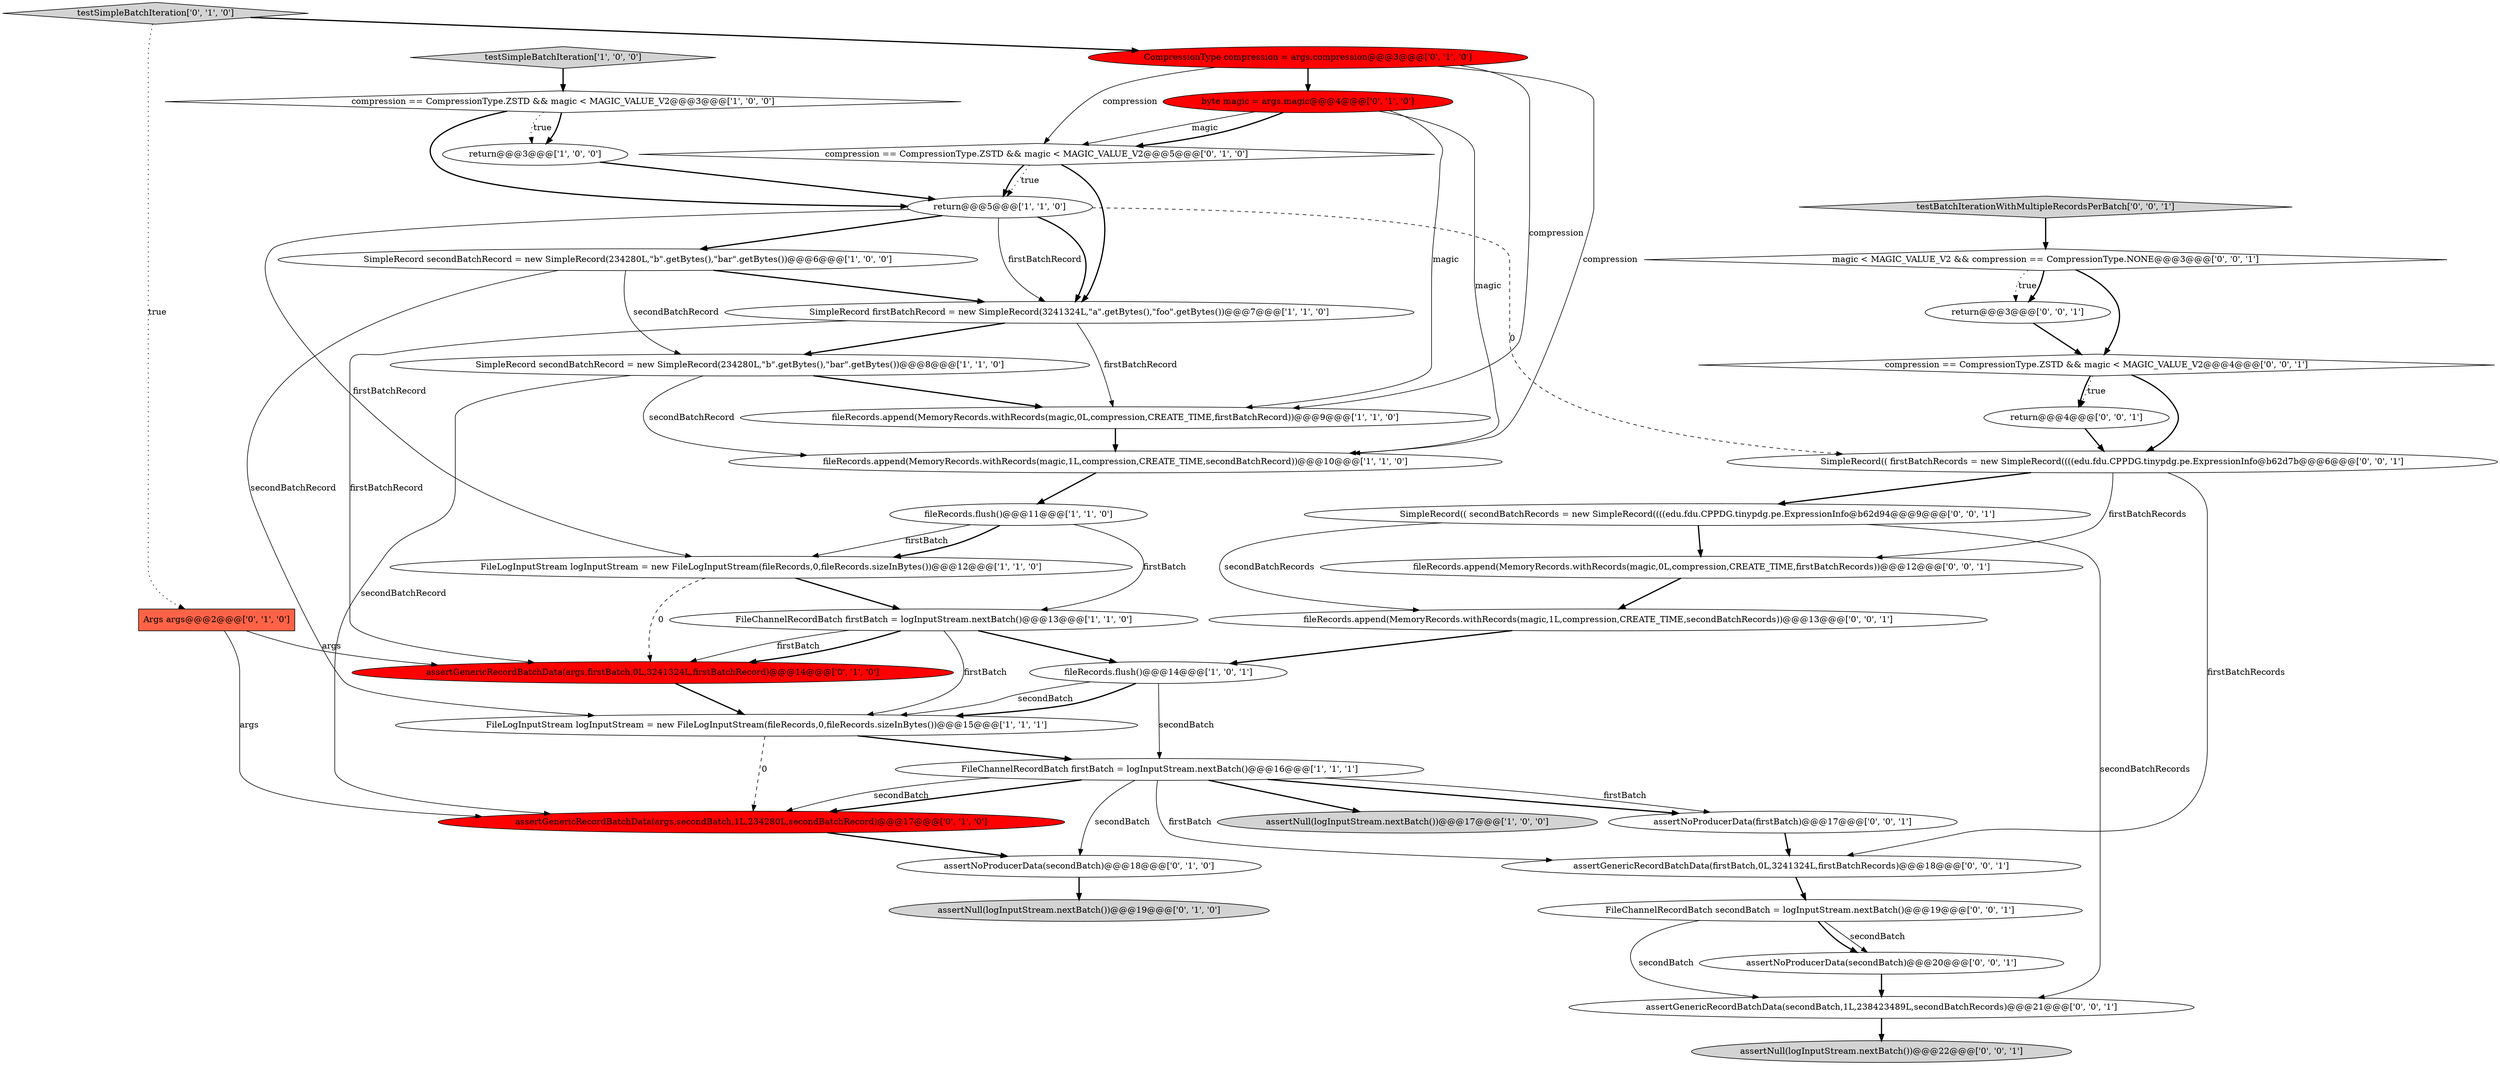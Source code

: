 digraph {
9 [style = filled, label = "SimpleRecord secondBatchRecord = new SimpleRecord(234280L,\"b\".getBytes(),\"bar\".getBytes())@@@6@@@['1', '0', '0']", fillcolor = white, shape = ellipse image = "AAA0AAABBB1BBB"];
21 [style = filled, label = "assertNull(logInputStream.nextBatch())@@@19@@@['0', '1', '0']", fillcolor = lightgray, shape = ellipse image = "AAA0AAABBB2BBB"];
6 [style = filled, label = "FileChannelRecordBatch firstBatch = logInputStream.nextBatch()@@@13@@@['1', '1', '0']", fillcolor = white, shape = ellipse image = "AAA0AAABBB1BBB"];
38 [style = filled, label = "assertGenericRecordBatchData(firstBatch,0L,3241324L,firstBatchRecords)@@@18@@@['0', '0', '1']", fillcolor = white, shape = ellipse image = "AAA0AAABBB3BBB"];
31 [style = filled, label = "return@@@4@@@['0', '0', '1']", fillcolor = white, shape = ellipse image = "AAA0AAABBB3BBB"];
4 [style = filled, label = "testSimpleBatchIteration['1', '0', '0']", fillcolor = lightgray, shape = diamond image = "AAA0AAABBB1BBB"];
29 [style = filled, label = "assertGenericRecordBatchData(secondBatch,1L,238423489L,secondBatchRecords)@@@21@@@['0', '0', '1']", fillcolor = white, shape = ellipse image = "AAA0AAABBB3BBB"];
37 [style = filled, label = "assertNull(logInputStream.nextBatch())@@@22@@@['0', '0', '1']", fillcolor = lightgray, shape = ellipse image = "AAA0AAABBB3BBB"];
1 [style = filled, label = "fileRecords.flush()@@@11@@@['1', '1', '0']", fillcolor = white, shape = ellipse image = "AAA0AAABBB1BBB"];
22 [style = filled, label = "assertNoProducerData(secondBatch)@@@18@@@['0', '1', '0']", fillcolor = white, shape = ellipse image = "AAA0AAABBB2BBB"];
27 [style = filled, label = "fileRecords.append(MemoryRecords.withRecords(magic,1L,compression,CREATE_TIME,secondBatchRecords))@@@13@@@['0', '0', '1']", fillcolor = white, shape = ellipse image = "AAA0AAABBB3BBB"];
34 [style = filled, label = "magic < MAGIC_VALUE_V2 && compression == CompressionType.NONE@@@3@@@['0', '0', '1']", fillcolor = white, shape = diamond image = "AAA0AAABBB3BBB"];
5 [style = filled, label = "fileRecords.flush()@@@14@@@['1', '0', '1']", fillcolor = white, shape = ellipse image = "AAA0AAABBB1BBB"];
15 [style = filled, label = "FileLogInputStream logInputStream = new FileLogInputStream(fileRecords,0,fileRecords.sizeInBytes())@@@15@@@['1', '1', '1']", fillcolor = white, shape = ellipse image = "AAA0AAABBB1BBB"];
28 [style = filled, label = "testBatchIterationWithMultipleRecordsPerBatch['0', '0', '1']", fillcolor = lightgray, shape = diamond image = "AAA0AAABBB3BBB"];
20 [style = filled, label = "assertGenericRecordBatchData(args,secondBatch,1L,234280L,secondBatchRecord)@@@17@@@['0', '1', '0']", fillcolor = red, shape = ellipse image = "AAA1AAABBB2BBB"];
24 [style = filled, label = "assertGenericRecordBatchData(args,firstBatch,0L,3241324L,firstBatchRecord)@@@14@@@['0', '1', '0']", fillcolor = red, shape = ellipse image = "AAA1AAABBB2BBB"];
13 [style = filled, label = "fileRecords.append(MemoryRecords.withRecords(magic,1L,compression,CREATE_TIME,secondBatchRecord))@@@10@@@['1', '1', '0']", fillcolor = white, shape = ellipse image = "AAA0AAABBB1BBB"];
10 [style = filled, label = "FileChannelRecordBatch firstBatch = logInputStream.nextBatch()@@@16@@@['1', '1', '1']", fillcolor = white, shape = ellipse image = "AAA0AAABBB1BBB"];
35 [style = filled, label = "return@@@3@@@['0', '0', '1']", fillcolor = white, shape = ellipse image = "AAA0AAABBB3BBB"];
8 [style = filled, label = "fileRecords.append(MemoryRecords.withRecords(magic,0L,compression,CREATE_TIME,firstBatchRecord))@@@9@@@['1', '1', '0']", fillcolor = white, shape = ellipse image = "AAA0AAABBB1BBB"];
39 [style = filled, label = "assertNoProducerData(secondBatch)@@@20@@@['0', '0', '1']", fillcolor = white, shape = ellipse image = "AAA0AAABBB3BBB"];
33 [style = filled, label = "FileChannelRecordBatch secondBatch = logInputStream.nextBatch()@@@19@@@['0', '0', '1']", fillcolor = white, shape = ellipse image = "AAA0AAABBB3BBB"];
3 [style = filled, label = "return@@@5@@@['1', '1', '0']", fillcolor = white, shape = ellipse image = "AAA0AAABBB1BBB"];
19 [style = filled, label = "byte magic = args.magic@@@4@@@['0', '1', '0']", fillcolor = red, shape = ellipse image = "AAA1AAABBB2BBB"];
11 [style = filled, label = "SimpleRecord firstBatchRecord = new SimpleRecord(3241324L,\"a\".getBytes(),\"foo\".getBytes())@@@7@@@['1', '1', '0']", fillcolor = white, shape = ellipse image = "AAA0AAABBB1BBB"];
25 [style = filled, label = "assertNoProducerData(firstBatch)@@@17@@@['0', '0', '1']", fillcolor = white, shape = ellipse image = "AAA0AAABBB3BBB"];
16 [style = filled, label = "testSimpleBatchIteration['0', '1', '0']", fillcolor = lightgray, shape = diamond image = "AAA0AAABBB2BBB"];
2 [style = filled, label = "assertNull(logInputStream.nextBatch())@@@17@@@['1', '0', '0']", fillcolor = lightgray, shape = ellipse image = "AAA0AAABBB1BBB"];
14 [style = filled, label = "FileLogInputStream logInputStream = new FileLogInputStream(fileRecords,0,fileRecords.sizeInBytes())@@@12@@@['1', '1', '0']", fillcolor = white, shape = ellipse image = "AAA0AAABBB1BBB"];
36 [style = filled, label = "compression == CompressionType.ZSTD && magic < MAGIC_VALUE_V2@@@4@@@['0', '0', '1']", fillcolor = white, shape = diamond image = "AAA0AAABBB3BBB"];
12 [style = filled, label = "SimpleRecord secondBatchRecord = new SimpleRecord(234280L,\"b\".getBytes(),\"bar\".getBytes())@@@8@@@['1', '1', '0']", fillcolor = white, shape = ellipse image = "AAA0AAABBB1BBB"];
18 [style = filled, label = "Args args@@@2@@@['0', '1', '0']", fillcolor = tomato, shape = box image = "AAA1AAABBB2BBB"];
0 [style = filled, label = "compression == CompressionType.ZSTD && magic < MAGIC_VALUE_V2@@@3@@@['1', '0', '0']", fillcolor = white, shape = diamond image = "AAA0AAABBB1BBB"];
30 [style = filled, label = "SimpleRecord(( firstBatchRecords = new SimpleRecord((((edu.fdu.CPPDG.tinypdg.pe.ExpressionInfo@b62d7b@@@6@@@['0', '0', '1']", fillcolor = white, shape = ellipse image = "AAA0AAABBB3BBB"];
23 [style = filled, label = "CompressionType compression = args.compression@@@3@@@['0', '1', '0']", fillcolor = red, shape = ellipse image = "AAA1AAABBB2BBB"];
17 [style = filled, label = "compression == CompressionType.ZSTD && magic < MAGIC_VALUE_V2@@@5@@@['0', '1', '0']", fillcolor = white, shape = diamond image = "AAA0AAABBB2BBB"];
26 [style = filled, label = "fileRecords.append(MemoryRecords.withRecords(magic,0L,compression,CREATE_TIME,firstBatchRecords))@@@12@@@['0', '0', '1']", fillcolor = white, shape = ellipse image = "AAA0AAABBB3BBB"];
32 [style = filled, label = "SimpleRecord(( secondBatchRecords = new SimpleRecord((((edu.fdu.CPPDG.tinypdg.pe.ExpressionInfo@b62d94@@@9@@@['0', '0', '1']", fillcolor = white, shape = ellipse image = "AAA0AAABBB3BBB"];
7 [style = filled, label = "return@@@3@@@['1', '0', '0']", fillcolor = white, shape = ellipse image = "AAA0AAABBB1BBB"];
3->14 [style = solid, label="firstBatchRecord"];
0->3 [style = bold, label=""];
1->14 [style = solid, label="firstBatch"];
14->24 [style = dashed, label="0"];
19->8 [style = solid, label="magic"];
15->10 [style = bold, label=""];
10->20 [style = bold, label=""];
15->20 [style = dashed, label="0"];
3->30 [style = dashed, label="0"];
3->11 [style = solid, label="firstBatchRecord"];
9->11 [style = bold, label=""];
33->39 [style = solid, label="secondBatch"];
28->34 [style = bold, label=""];
24->15 [style = bold, label=""];
18->24 [style = solid, label="args"];
18->20 [style = solid, label="args"];
12->13 [style = solid, label="secondBatchRecord"];
36->31 [style = bold, label=""];
3->11 [style = bold, label=""];
22->21 [style = bold, label=""];
30->26 [style = solid, label="firstBatchRecords"];
5->15 [style = bold, label=""];
30->32 [style = bold, label=""];
6->24 [style = bold, label=""];
11->12 [style = bold, label=""];
11->8 [style = solid, label="firstBatchRecord"];
19->17 [style = bold, label=""];
16->23 [style = bold, label=""];
29->37 [style = bold, label=""];
6->24 [style = solid, label="firstBatch"];
10->25 [style = solid, label="firstBatch"];
9->15 [style = solid, label="secondBatchRecord"];
10->38 [style = solid, label="firstBatch"];
32->26 [style = bold, label=""];
36->31 [style = dotted, label="true"];
17->3 [style = dotted, label="true"];
13->1 [style = bold, label=""];
7->3 [style = bold, label=""];
1->6 [style = solid, label="firstBatch"];
4->0 [style = bold, label=""];
20->22 [style = bold, label=""];
0->7 [style = bold, label=""];
23->17 [style = solid, label="compression"];
11->24 [style = solid, label="firstBatchRecord"];
10->20 [style = solid, label="secondBatch"];
3->9 [style = bold, label=""];
30->38 [style = solid, label="firstBatchRecords"];
6->5 [style = bold, label=""];
36->30 [style = bold, label=""];
26->27 [style = bold, label=""];
6->15 [style = solid, label="firstBatch"];
32->29 [style = solid, label="secondBatchRecords"];
33->39 [style = bold, label=""];
19->13 [style = solid, label="magic"];
34->35 [style = dotted, label="true"];
10->25 [style = bold, label=""];
10->22 [style = solid, label="secondBatch"];
12->8 [style = bold, label=""];
23->19 [style = bold, label=""];
34->36 [style = bold, label=""];
9->12 [style = solid, label="secondBatchRecord"];
23->8 [style = solid, label="compression"];
31->30 [style = bold, label=""];
17->3 [style = bold, label=""];
12->20 [style = solid, label="secondBatchRecord"];
33->29 [style = solid, label="secondBatch"];
1->14 [style = bold, label=""];
10->2 [style = bold, label=""];
34->35 [style = bold, label=""];
27->5 [style = bold, label=""];
35->36 [style = bold, label=""];
5->15 [style = solid, label="secondBatch"];
25->38 [style = bold, label=""];
38->33 [style = bold, label=""];
23->13 [style = solid, label="compression"];
32->27 [style = solid, label="secondBatchRecords"];
5->10 [style = solid, label="secondBatch"];
14->6 [style = bold, label=""];
19->17 [style = solid, label="magic"];
8->13 [style = bold, label=""];
0->7 [style = dotted, label="true"];
39->29 [style = bold, label=""];
17->11 [style = bold, label=""];
16->18 [style = dotted, label="true"];
}
